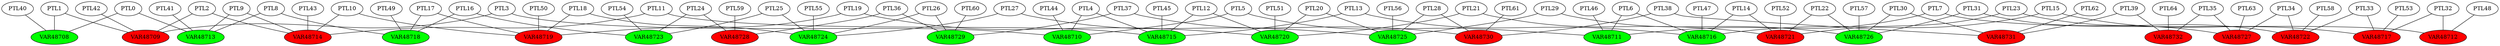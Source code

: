 graph model {
PTL0 -- VAR48708;

PTL0 -- VAR48713;

PTL1 -- VAR48708;

PTL1 -- VAR48709;

PTL2 -- VAR48709;

PTL2 -- VAR48714;

PTL3 -- VAR48709;

PTL3 -- VAR48710;

PTL4 -- VAR48710;

PTL4 -- VAR48715;

PTL5 -- VAR48710;

PTL5 -- VAR48711;

PTL6 -- VAR48711;

PTL6 -- VAR48716;

PTL7 -- VAR48711;

PTL7 -- VAR48712;

PTL8 -- VAR48713;

PTL8 -- VAR48718;

PTL9 -- VAR48713;

PTL9 -- VAR48714;

PTL10 -- VAR48714;

PTL10 -- VAR48719;

PTL11 -- VAR48714;

PTL11 -- VAR48715;

PTL12 -- VAR48715;

PTL12 -- VAR48720;

PTL13 -- VAR48715;

PTL13 -- VAR48716;

PTL14 -- VAR48716;

PTL14 -- VAR48721;

PTL15 -- VAR48716;

PTL15 -- VAR48717;

PTL16 -- VAR48718;

PTL16 -- VAR48723;

PTL17 -- VAR48718;

PTL17 -- VAR48719;

PTL18 -- VAR48719;

PTL18 -- VAR48724;

PTL19 -- VAR48719;

PTL19 -- VAR48720;

PTL20 -- VAR48720;

PTL20 -- VAR48725;

PTL21 -- VAR48720;

PTL21 -- VAR48721;

PTL22 -- VAR48721;

PTL22 -- VAR48726;

PTL23 -- VAR48721;

PTL23 -- VAR48722;

PTL24 -- VAR48723;

PTL24 -- VAR48728;

PTL25 -- VAR48723;

PTL25 -- VAR48724;

PTL26 -- VAR48724;

PTL26 -- VAR48729;

PTL27 -- VAR48724;

PTL27 -- VAR48725;

PTL28 -- VAR48725;

PTL28 -- VAR48730;

PTL29 -- VAR48725;

PTL29 -- VAR48726;

PTL30 -- VAR48726;

PTL30 -- VAR48731;

PTL31 -- VAR48726;

PTL31 -- VAR48727;

PTL32 -- VAR48712;

PTL32 -- VAR48717;

PTL33 -- VAR48717;

PTL33 -- VAR48722;

PTL34 -- VAR48722;

PTL34 -- VAR48727;

PTL35 -- VAR48727;

PTL35 -- VAR48732;

PTL36 -- VAR48728;

PTL36 -- VAR48729;

PTL37 -- VAR48729;

PTL37 -- VAR48730;

PTL38 -- VAR48730;

PTL38 -- VAR48731;

PTL39 -- VAR48731;

PTL39 -- VAR48732;

PTL40 -- VAR48708;

PTL41 -- VAR48713;

PTL42 -- VAR48709;

PTL43 -- VAR48714;

PTL44 -- VAR48710;

PTL45 -- VAR48715;

PTL46 -- VAR48711;

PTL47 -- VAR48716;

PTL48 -- VAR48712;

PTL49 -- VAR48718;

PTL50 -- VAR48719;

PTL51 -- VAR48720;

PTL52 -- VAR48721;

PTL53 -- VAR48717;

PTL54 -- VAR48723;

PTL55 -- VAR48724;

PTL56 -- VAR48725;

PTL57 -- VAR48726;

PTL58 -- VAR48722;

PTL59 -- VAR48728;

PTL60 -- VAR48729;

PTL61 -- VAR48730;

PTL62 -- VAR48731;

PTL63 -- VAR48727;

PTL64 -- VAR48732;

VAR48708 [style=filled fillcolor=green];
VAR48713 [style=filled fillcolor=green];
VAR48709 [style=filled fillcolor=red];
VAR48714 [style=filled fillcolor=red];
VAR48710 [style=filled fillcolor=green];
VAR48715 [style=filled fillcolor=green];
VAR48711 [style=filled fillcolor=green];
VAR48716 [style=filled fillcolor=green];
VAR48712 [style=filled fillcolor=red];
VAR48718 [style=filled fillcolor=green];
VAR48719 [style=filled fillcolor=red];
VAR48720 [style=filled fillcolor=green];
VAR48721 [style=filled fillcolor=red];
VAR48717 [style=filled fillcolor=red];
VAR48723 [style=filled fillcolor=green];
VAR48724 [style=filled fillcolor=green];
VAR48725 [style=filled fillcolor=green];
VAR48726 [style=filled fillcolor=green];
VAR48722 [style=filled fillcolor=red];
VAR48728 [style=filled fillcolor=red];
VAR48729 [style=filled fillcolor=green];
VAR48730 [style=filled fillcolor=red];
VAR48731 [style=filled fillcolor=red];
VAR48727 [style=filled fillcolor=red];
VAR48732 [style=filled fillcolor=red];
}
